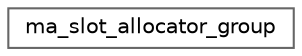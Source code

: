 digraph "Graphical Class Hierarchy"
{
 // LATEX_PDF_SIZE
  bgcolor="transparent";
  edge [fontname=Helvetica,fontsize=10,labelfontname=Helvetica,labelfontsize=10];
  node [fontname=Helvetica,fontsize=10,shape=box,height=0.2,width=0.4];
  rankdir="LR";
  Node0 [id="Node000000",label="ma_slot_allocator_group",height=0.2,width=0.4,color="grey40", fillcolor="white", style="filled",URL="$structma__slot__allocator__group.html",tooltip=" "];
}

